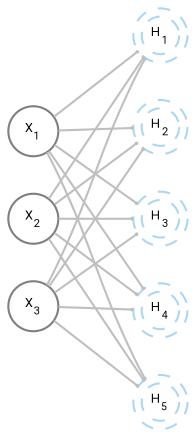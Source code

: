 digraph neural_network {
  bgcolor="transparent"
  rankdir=LR;
  node [shape=circle color=gray50 fontname="Roboto Condensed"];

  X1 [label=<X<sub>1</sub>> fixedsize=True fontsize =6 width=.33];
  X2 [label=<X<sub>2</sub>> fixedsize=True fontsize =6 width=.33];
  X3 [label=<X<sub>3</sub>> fixedsize=True fontsize =6 width=.33];
  
  
  X1 -> hidden1, hidden2, hidden3, hidden4,hidden5 [arrowhead="dot" arrowsize=0.1 minlen=1 fontsize=7 color=gray75];
  X2 -> hidden1, hidden2, hidden3, hidden4,hidden5 [arrowhead="dot" arrowsize=0.1 minlen=1 fontsize=7 color=gray75];
  X3 -> hidden1, hidden2, hidden3, hidden4,hidden5 [arrowhead="dot" arrowsize=0.1 minlen=1 fontsize=7 color=gray75];


  hidden1 [label=<H<sub>2</sub>> fixedsize=True fontsize=6 width=.25 color = "#56B4E980" shape=doublecircle style=dashed penwidth=1];
  
  hidden2 [label=<H<sub>3</sub>> fixedsize=True fontsize=6 width=.25 color = "#56B4E980" shape=doublecircle style=dashed penwidth=1];

  hidden3 [label=<H<sub>4</sub>> fixedsize=True fontsize=6 width=.25 color = "#56B4E980" shape=doublecircle style=dashed penwidth=1];

  hidden4 [label=<H<sub>5</sub>> fixedsize=True fontsize=6 width=.25 color = "#56B4E980" shape=doublecircle style=dashed penwidth=1];
  
  hidden5 [label=<H<sub>1</sub>> fixedsize=True fontsize=6 width=.25 color = "#56B4E980" shape=doublecircle style=dashed penwidth=1];
    
}